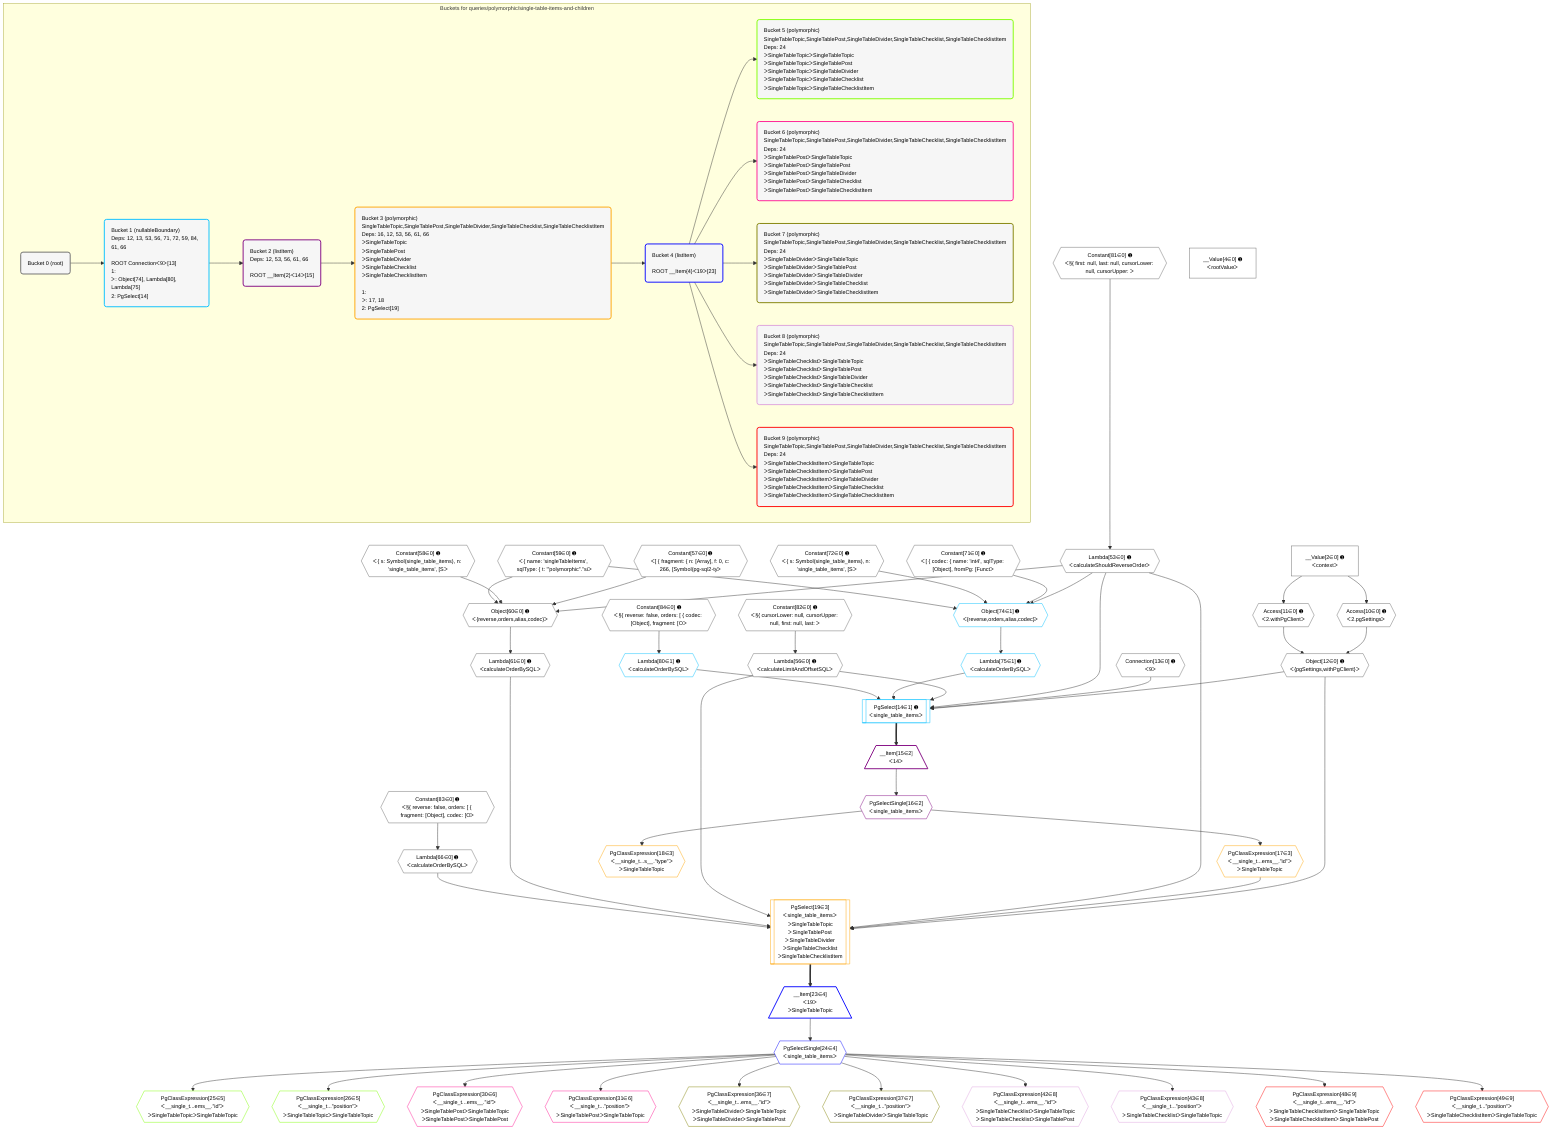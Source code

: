 %%{init: {'themeVariables': { 'fontSize': '12px'}}}%%
graph TD
    classDef path fill:#eee,stroke:#000,color:#000
    classDef plan fill:#fff,stroke-width:1px,color:#000
    classDef itemplan fill:#fff,stroke-width:2px,color:#000
    classDef unbatchedplan fill:#dff,stroke-width:1px,color:#000
    classDef sideeffectplan fill:#fcc,stroke-width:2px,color:#000
    classDef bucket fill:#f6f6f6,color:#000,stroke-width:2px,text-align:left


    %% plan dependencies
    Object60{{"Object[60∈0] ➊<br />ᐸ{reverse,orders,alias,codec}ᐳ"}}:::plan
    Lambda53{{"Lambda[53∈0] ➊<br />ᐸcalculateShouldReverseOrderᐳ"}}:::plan
    Constant57{{"Constant[57∈0] ➊<br />ᐸ[ { fragment: { n: [Array], f: 0, c: 266, [Symbol(pg-sql2-tyᐳ"}}:::plan
    Constant58{{"Constant[58∈0] ➊<br />ᐸ{ s: Symbol(single_table_items), n: 'single_table_items', [Sᐳ"}}:::plan
    Constant59{{"Constant[59∈0] ➊<br />ᐸ{ name: 'singleTableItems', sqlType: { t: '”polymorphic”.”siᐳ"}}:::plan
    Lambda53 & Constant57 & Constant58 & Constant59 --> Object60
    Object12{{"Object[12∈0] ➊<br />ᐸ{pgSettings,withPgClient}ᐳ"}}:::plan
    Access10{{"Access[10∈0] ➊<br />ᐸ2.pgSettingsᐳ"}}:::plan
    Access11{{"Access[11∈0] ➊<br />ᐸ2.withPgClientᐳ"}}:::plan
    Access10 & Access11 --> Object12
    __Value2["__Value[2∈0] ➊<br />ᐸcontextᐳ"]:::plan
    __Value2 --> Access10
    __Value2 --> Access11
    Constant81{{"Constant[81∈0] ➊<br />ᐸ§{ first: null, last: null, cursorLower: null, cursorUpper: ᐳ"}}:::plan
    Constant81 --> Lambda53
    Lambda56{{"Lambda[56∈0] ➊<br />ᐸcalculateLimitAndOffsetSQLᐳ"}}:::plan
    Constant82{{"Constant[82∈0] ➊<br />ᐸ§{ cursorLower: null, cursorUpper: null, first: null, last: ᐳ"}}:::plan
    Constant82 --> Lambda56
    Lambda61{{"Lambda[61∈0] ➊<br />ᐸcalculateOrderBySQLᐳ"}}:::plan
    Object60 --> Lambda61
    Lambda66{{"Lambda[66∈0] ➊<br />ᐸcalculateOrderBySQLᐳ"}}:::plan
    Constant83{{"Constant[83∈0] ➊<br />ᐸ§{ reverse: false, orders: [ { fragment: [Object], codec: [Oᐳ"}}:::plan
    Constant83 --> Lambda66
    __Value4["__Value[4∈0] ➊<br />ᐸrootValueᐳ"]:::plan
    Connection13{{"Connection[13∈0] ➊<br />ᐸ9ᐳ"}}:::plan
    Constant71{{"Constant[71∈0] ➊<br />ᐸ[ { codec: { name: 'int4', sqlType: [Object], fromPg: [Functᐳ"}}:::plan
    Constant72{{"Constant[72∈0] ➊<br />ᐸ{ s: Symbol(single_table_items), n: 'single_table_items', [Sᐳ"}}:::plan
    Constant84{{"Constant[84∈0] ➊<br />ᐸ§{ reverse: false, orders: [ { codec: [Object], fragment: [Oᐳ"}}:::plan
    PgSelect14[["PgSelect[14∈1] ➊<br />ᐸsingle_table_itemsᐳ"]]:::plan
    Lambda75{{"Lambda[75∈1] ➊<br />ᐸcalculateOrderBySQLᐳ"}}:::plan
    Lambda80{{"Lambda[80∈1] ➊<br />ᐸcalculateOrderBySQLᐳ"}}:::plan
    Object12 & Connection13 & Lambda53 & Lambda56 & Lambda75 & Lambda80 --> PgSelect14
    Object74{{"Object[74∈1] ➊<br />ᐸ{reverse,orders,alias,codec}ᐳ"}}:::plan
    Lambda53 & Constant71 & Constant72 & Constant59 --> Object74
    Object74 --> Lambda75
    Constant84 --> Lambda80
    __Item15[/"__Item[15∈2]<br />ᐸ14ᐳ"\]:::itemplan
    PgSelect14 ==> __Item15
    PgSelectSingle16{{"PgSelectSingle[16∈2]<br />ᐸsingle_table_itemsᐳ"}}:::plan
    __Item15 --> PgSelectSingle16
    PgSelect19[["PgSelect[19∈3]<br />ᐸsingle_table_itemsᐳ<br />ᐳSingleTableTopic<br />ᐳSingleTablePost<br />ᐳSingleTableDivider<br />ᐳSingleTableChecklist<br />ᐳSingleTableChecklistItem"]]:::plan
    PgClassExpression17{{"PgClassExpression[17∈3]<br />ᐸ__single_t...ems__.”id”ᐳ<br />ᐳSingleTableTopic"}}:::plan
    Object12 & PgClassExpression17 & Lambda53 & Lambda56 & Lambda61 & Lambda66 --> PgSelect19
    PgSelectSingle16 --> PgClassExpression17
    PgClassExpression18{{"PgClassExpression[18∈3]<br />ᐸ__single_t...s__.”type”ᐳ<br />ᐳSingleTableTopic"}}:::plan
    PgSelectSingle16 --> PgClassExpression18
    __Item23[/"__Item[23∈4]<br />ᐸ19ᐳ<br />ᐳSingleTableTopic"\]:::itemplan
    PgSelect19 ==> __Item23
    PgSelectSingle24{{"PgSelectSingle[24∈4]<br />ᐸsingle_table_itemsᐳ"}}:::plan
    __Item23 --> PgSelectSingle24
    PgClassExpression25{{"PgClassExpression[25∈5]<br />ᐸ__single_t...ems__.”id”ᐳ<br />ᐳSingleTableTopicᐳSingleTableTopic"}}:::plan
    PgSelectSingle24 --> PgClassExpression25
    PgClassExpression26{{"PgClassExpression[26∈5]<br />ᐸ__single_t...”position”ᐳ<br />ᐳSingleTableTopicᐳSingleTableTopic"}}:::plan
    PgSelectSingle24 --> PgClassExpression26
    PgClassExpression30{{"PgClassExpression[30∈6]<br />ᐸ__single_t...ems__.”id”ᐳ<br />ᐳSingleTablePostᐳSingleTableTopic<br />ᐳSingleTablePostᐳSingleTablePost"}}:::plan
    PgSelectSingle24 --> PgClassExpression30
    PgClassExpression31{{"PgClassExpression[31∈6]<br />ᐸ__single_t...”position”ᐳ<br />ᐳSingleTablePostᐳSingleTableTopic"}}:::plan
    PgSelectSingle24 --> PgClassExpression31
    PgClassExpression36{{"PgClassExpression[36∈7]<br />ᐸ__single_t...ems__.”id”ᐳ<br />ᐳSingleTableDividerᐳSingleTableTopic<br />ᐳSingleTableDividerᐳSingleTablePost"}}:::plan
    PgSelectSingle24 --> PgClassExpression36
    PgClassExpression37{{"PgClassExpression[37∈7]<br />ᐸ__single_t...”position”ᐳ<br />ᐳSingleTableDividerᐳSingleTableTopic"}}:::plan
    PgSelectSingle24 --> PgClassExpression37
    PgClassExpression42{{"PgClassExpression[42∈8]<br />ᐸ__single_t...ems__.”id”ᐳ<br />ᐳSingleTableChecklistᐳSingleTableTopic<br />ᐳSingleTableChecklistᐳSingleTablePost"}}:::plan
    PgSelectSingle24 --> PgClassExpression42
    PgClassExpression43{{"PgClassExpression[43∈8]<br />ᐸ__single_t...”position”ᐳ<br />ᐳSingleTableChecklistᐳSingleTableTopic"}}:::plan
    PgSelectSingle24 --> PgClassExpression43
    PgClassExpression48{{"PgClassExpression[48∈9]<br />ᐸ__single_t...ems__.”id”ᐳ<br />ᐳSingleTableChecklistItemᐳSingleTableTopic<br />ᐳSingleTableChecklistItemᐳSingleTablePost"}}:::plan
    PgSelectSingle24 --> PgClassExpression48
    PgClassExpression49{{"PgClassExpression[49∈9]<br />ᐸ__single_t...”position”ᐳ<br />ᐳSingleTableChecklistItemᐳSingleTableTopic"}}:::plan
    PgSelectSingle24 --> PgClassExpression49

    %% define steps

    subgraph "Buckets for queries/polymorphic/single-table-items-and-children"
    Bucket0("Bucket 0 (root)"):::bucket
    classDef bucket0 stroke:#696969
    class Bucket0,__Value2,__Value4,Access10,Access11,Object12,Connection13,Lambda53,Lambda56,Constant57,Constant58,Constant59,Object60,Lambda61,Lambda66,Constant71,Constant72,Constant81,Constant82,Constant83,Constant84 bucket0
    Bucket1("Bucket 1 (nullableBoundary)<br />Deps: 12, 13, 53, 56, 71, 72, 59, 84, 61, 66<br /><br />ROOT Connectionᐸ9ᐳ[13]<br />1: <br />ᐳ: Object[74], Lambda[80], Lambda[75]<br />2: PgSelect[14]"):::bucket
    classDef bucket1 stroke:#00bfff
    class Bucket1,PgSelect14,Object74,Lambda75,Lambda80 bucket1
    Bucket2("Bucket 2 (listItem)<br />Deps: 12, 53, 56, 61, 66<br /><br />ROOT __Item{2}ᐸ14ᐳ[15]"):::bucket
    classDef bucket2 stroke:#7f007f
    class Bucket2,__Item15,PgSelectSingle16 bucket2
    Bucket3("Bucket 3 (polymorphic)<br />SingleTableTopic,SingleTablePost,SingleTableDivider,SingleTableChecklist,SingleTableChecklistItem<br />Deps: 16, 12, 53, 56, 61, 66<br />ᐳSingleTableTopic<br />ᐳSingleTablePost<br />ᐳSingleTableDivider<br />ᐳSingleTableChecklist<br />ᐳSingleTableChecklistItem<br /><br />1: <br />ᐳ: 17, 18<br />2: PgSelect[19]"):::bucket
    classDef bucket3 stroke:#ffa500
    class Bucket3,PgClassExpression17,PgClassExpression18,PgSelect19 bucket3
    Bucket4("Bucket 4 (listItem)<br /><br />ROOT __Item{4}ᐸ19ᐳ[23]"):::bucket
    classDef bucket4 stroke:#0000ff
    class Bucket4,__Item23,PgSelectSingle24 bucket4
    Bucket5("Bucket 5 (polymorphic)<br />SingleTableTopic,SingleTablePost,SingleTableDivider,SingleTableChecklist,SingleTableChecklistItem<br />Deps: 24<br />ᐳSingleTableTopicᐳSingleTableTopic<br />ᐳSingleTableTopicᐳSingleTablePost<br />ᐳSingleTableTopicᐳSingleTableDivider<br />ᐳSingleTableTopicᐳSingleTableChecklist<br />ᐳSingleTableTopicᐳSingleTableChecklistItem"):::bucket
    classDef bucket5 stroke:#7fff00
    class Bucket5,PgClassExpression25,PgClassExpression26 bucket5
    Bucket6("Bucket 6 (polymorphic)<br />SingleTableTopic,SingleTablePost,SingleTableDivider,SingleTableChecklist,SingleTableChecklistItem<br />Deps: 24<br />ᐳSingleTablePostᐳSingleTableTopic<br />ᐳSingleTablePostᐳSingleTablePost<br />ᐳSingleTablePostᐳSingleTableDivider<br />ᐳSingleTablePostᐳSingleTableChecklist<br />ᐳSingleTablePostᐳSingleTableChecklistItem"):::bucket
    classDef bucket6 stroke:#ff1493
    class Bucket6,PgClassExpression30,PgClassExpression31 bucket6
    Bucket7("Bucket 7 (polymorphic)<br />SingleTableTopic,SingleTablePost,SingleTableDivider,SingleTableChecklist,SingleTableChecklistItem<br />Deps: 24<br />ᐳSingleTableDividerᐳSingleTableTopic<br />ᐳSingleTableDividerᐳSingleTablePost<br />ᐳSingleTableDividerᐳSingleTableDivider<br />ᐳSingleTableDividerᐳSingleTableChecklist<br />ᐳSingleTableDividerᐳSingleTableChecklistItem"):::bucket
    classDef bucket7 stroke:#808000
    class Bucket7,PgClassExpression36,PgClassExpression37 bucket7
    Bucket8("Bucket 8 (polymorphic)<br />SingleTableTopic,SingleTablePost,SingleTableDivider,SingleTableChecklist,SingleTableChecklistItem<br />Deps: 24<br />ᐳSingleTableChecklistᐳSingleTableTopic<br />ᐳSingleTableChecklistᐳSingleTablePost<br />ᐳSingleTableChecklistᐳSingleTableDivider<br />ᐳSingleTableChecklistᐳSingleTableChecklist<br />ᐳSingleTableChecklistᐳSingleTableChecklistItem"):::bucket
    classDef bucket8 stroke:#dda0dd
    class Bucket8,PgClassExpression42,PgClassExpression43 bucket8
    Bucket9("Bucket 9 (polymorphic)<br />SingleTableTopic,SingleTablePost,SingleTableDivider,SingleTableChecklist,SingleTableChecklistItem<br />Deps: 24<br />ᐳSingleTableChecklistItemᐳSingleTableTopic<br />ᐳSingleTableChecklistItemᐳSingleTablePost<br />ᐳSingleTableChecklistItemᐳSingleTableDivider<br />ᐳSingleTableChecklistItemᐳSingleTableChecklist<br />ᐳSingleTableChecklistItemᐳSingleTableChecklistItem"):::bucket
    classDef bucket9 stroke:#ff0000
    class Bucket9,PgClassExpression48,PgClassExpression49 bucket9
    Bucket0 --> Bucket1
    Bucket1 --> Bucket2
    Bucket2 --> Bucket3
    Bucket3 --> Bucket4
    Bucket4 --> Bucket5 & Bucket6 & Bucket7 & Bucket8 & Bucket9
    end